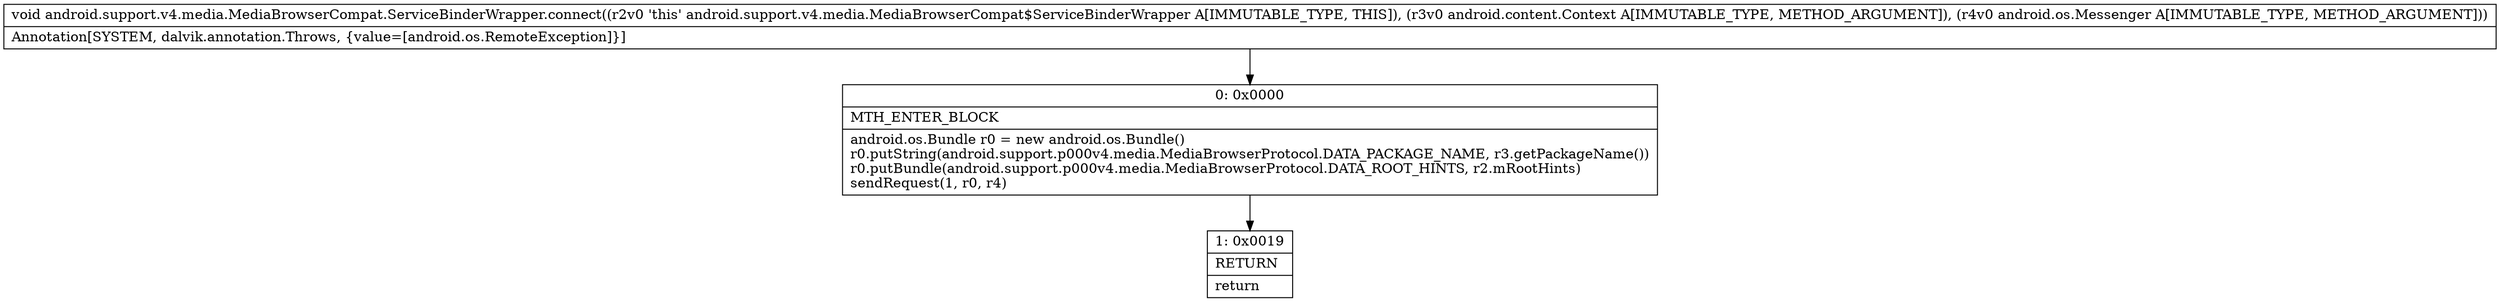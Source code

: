 digraph "CFG forandroid.support.v4.media.MediaBrowserCompat.ServiceBinderWrapper.connect(Landroid\/content\/Context;Landroid\/os\/Messenger;)V" {
Node_0 [shape=record,label="{0\:\ 0x0000|MTH_ENTER_BLOCK\l|android.os.Bundle r0 = new android.os.Bundle()\lr0.putString(android.support.p000v4.media.MediaBrowserProtocol.DATA_PACKAGE_NAME, r3.getPackageName())\lr0.putBundle(android.support.p000v4.media.MediaBrowserProtocol.DATA_ROOT_HINTS, r2.mRootHints)\lsendRequest(1, r0, r4)\l}"];
Node_1 [shape=record,label="{1\:\ 0x0019|RETURN\l|return\l}"];
MethodNode[shape=record,label="{void android.support.v4.media.MediaBrowserCompat.ServiceBinderWrapper.connect((r2v0 'this' android.support.v4.media.MediaBrowserCompat$ServiceBinderWrapper A[IMMUTABLE_TYPE, THIS]), (r3v0 android.content.Context A[IMMUTABLE_TYPE, METHOD_ARGUMENT]), (r4v0 android.os.Messenger A[IMMUTABLE_TYPE, METHOD_ARGUMENT]))  | Annotation[SYSTEM, dalvik.annotation.Throws, \{value=[android.os.RemoteException]\}]\l}"];
MethodNode -> Node_0;
Node_0 -> Node_1;
}

